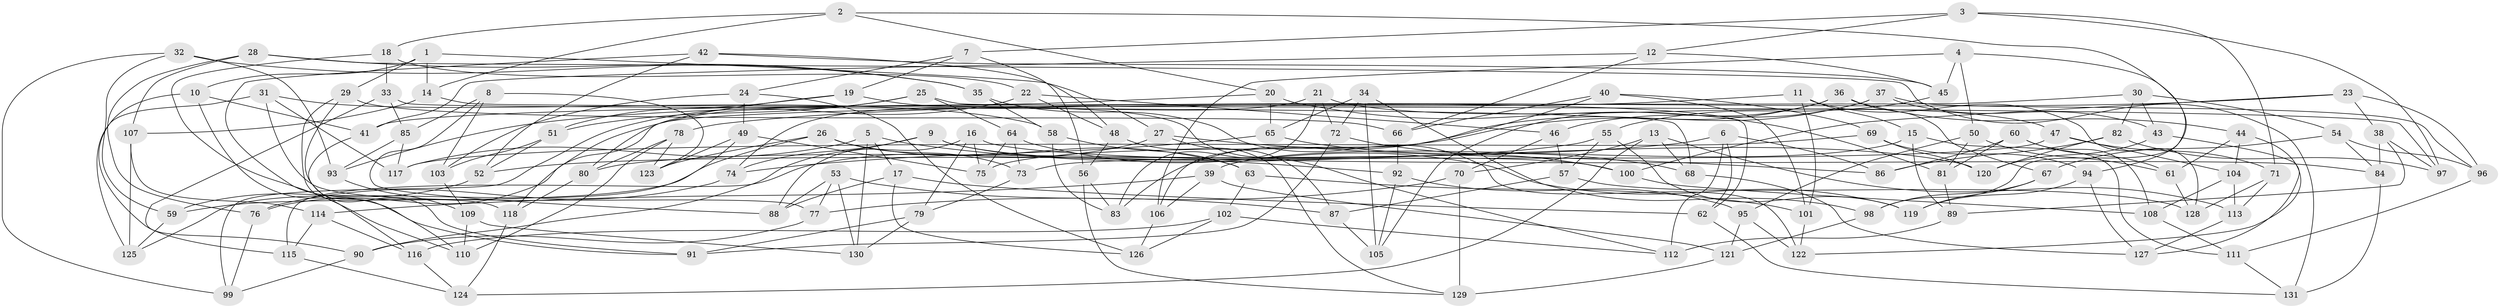 // Generated by graph-tools (version 1.1) at 2025/26/03/09/25 03:26:52]
// undirected, 131 vertices, 262 edges
graph export_dot {
graph [start="1"]
  node [color=gray90,style=filled];
  1;
  2;
  3;
  4;
  5;
  6;
  7;
  8;
  9;
  10;
  11;
  12;
  13;
  14;
  15;
  16;
  17;
  18;
  19;
  20;
  21;
  22;
  23;
  24;
  25;
  26;
  27;
  28;
  29;
  30;
  31;
  32;
  33;
  34;
  35;
  36;
  37;
  38;
  39;
  40;
  41;
  42;
  43;
  44;
  45;
  46;
  47;
  48;
  49;
  50;
  51;
  52;
  53;
  54;
  55;
  56;
  57;
  58;
  59;
  60;
  61;
  62;
  63;
  64;
  65;
  66;
  67;
  68;
  69;
  70;
  71;
  72;
  73;
  74;
  75;
  76;
  77;
  78;
  79;
  80;
  81;
  82;
  83;
  84;
  85;
  86;
  87;
  88;
  89;
  90;
  91;
  92;
  93;
  94;
  95;
  96;
  97;
  98;
  99;
  100;
  101;
  102;
  103;
  104;
  105;
  106;
  107;
  108;
  109;
  110;
  111;
  112;
  113;
  114;
  115;
  116;
  117;
  118;
  119;
  120;
  121;
  122;
  123;
  124;
  125;
  126;
  127;
  128;
  129;
  130;
  131;
  1 -- 14;
  1 -- 29;
  1 -- 10;
  1 -- 27;
  2 -- 20;
  2 -- 14;
  2 -- 18;
  2 -- 98;
  3 -- 7;
  3 -- 97;
  3 -- 12;
  3 -- 71;
  4 -- 50;
  4 -- 45;
  4 -- 94;
  4 -- 106;
  5 -- 117;
  5 -- 17;
  5 -- 92;
  5 -- 130;
  6 -- 62;
  6 -- 52;
  6 -- 112;
  6 -- 86;
  7 -- 24;
  7 -- 56;
  7 -- 19;
  8 -- 88;
  8 -- 103;
  8 -- 85;
  8 -- 123;
  9 -- 90;
  9 -- 120;
  9 -- 100;
  9 -- 74;
  10 -- 41;
  10 -- 91;
  10 -- 115;
  11 -- 128;
  11 -- 101;
  11 -- 15;
  11 -- 93;
  12 -- 41;
  12 -- 66;
  12 -- 45;
  13 -- 124;
  13 -- 70;
  13 -- 68;
  13 -- 113;
  14 -- 107;
  14 -- 97;
  15 -- 89;
  15 -- 111;
  15 -- 39;
  16 -- 84;
  16 -- 88;
  16 -- 79;
  16 -- 75;
  17 -- 88;
  17 -- 126;
  17 -- 62;
  18 -- 22;
  18 -- 33;
  18 -- 110;
  19 -- 51;
  19 -- 80;
  19 -- 112;
  20 -- 41;
  20 -- 65;
  20 -- 81;
  21 -- 74;
  21 -- 83;
  21 -- 72;
  21 -- 47;
  22 -- 99;
  22 -- 48;
  22 -- 46;
  23 -- 38;
  23 -- 96;
  23 -- 78;
  23 -- 100;
  24 -- 126;
  24 -- 103;
  24 -- 49;
  25 -- 51;
  25 -- 62;
  25 -- 64;
  25 -- 118;
  26 -- 59;
  26 -- 63;
  26 -- 123;
  26 -- 73;
  27 -- 86;
  27 -- 115;
  27 -- 87;
  28 -- 76;
  28 -- 107;
  28 -- 35;
  28 -- 131;
  29 -- 66;
  29 -- 116;
  29 -- 91;
  30 -- 76;
  30 -- 54;
  30 -- 43;
  30 -- 82;
  31 -- 125;
  31 -- 117;
  31 -- 58;
  31 -- 77;
  32 -- 93;
  32 -- 99;
  32 -- 35;
  32 -- 59;
  33 -- 90;
  33 -- 85;
  33 -- 68;
  34 -- 65;
  34 -- 98;
  34 -- 72;
  34 -- 105;
  35 -- 58;
  35 -- 122;
  36 -- 67;
  36 -- 105;
  36 -- 44;
  36 -- 83;
  37 -- 43;
  37 -- 46;
  37 -- 75;
  37 -- 96;
  38 -- 84;
  38 -- 89;
  38 -- 97;
  39 -- 121;
  39 -- 114;
  39 -- 106;
  40 -- 66;
  40 -- 101;
  40 -- 106;
  40 -- 69;
  41 -- 110;
  42 -- 118;
  42 -- 52;
  42 -- 48;
  42 -- 45;
  43 -- 127;
  43 -- 120;
  44 -- 61;
  44 -- 104;
  44 -- 122;
  45 -- 55;
  46 -- 70;
  46 -- 57;
  47 -- 104;
  47 -- 73;
  47 -- 71;
  48 -- 129;
  48 -- 56;
  49 -- 75;
  49 -- 123;
  49 -- 125;
  50 -- 61;
  50 -- 81;
  50 -- 95;
  51 -- 103;
  51 -- 52;
  52 -- 59;
  53 -- 77;
  53 -- 88;
  53 -- 130;
  53 -- 87;
  54 -- 67;
  54 -- 84;
  54 -- 96;
  55 -- 119;
  55 -- 80;
  55 -- 57;
  56 -- 129;
  56 -- 83;
  57 -- 128;
  57 -- 87;
  58 -- 83;
  58 -- 63;
  59 -- 125;
  60 -- 108;
  60 -- 86;
  60 -- 61;
  60 -- 81;
  61 -- 128;
  62 -- 131;
  63 -- 101;
  63 -- 102;
  64 -- 73;
  64 -- 119;
  64 -- 75;
  65 -- 74;
  65 -- 68;
  66 -- 92;
  67 -- 98;
  67 -- 119;
  68 -- 127;
  69 -- 94;
  69 -- 120;
  69 -- 117;
  70 -- 77;
  70 -- 129;
  71 -- 113;
  71 -- 128;
  72 -- 100;
  72 -- 91;
  73 -- 79;
  74 -- 76;
  76 -- 99;
  77 -- 90;
  78 -- 110;
  78 -- 123;
  78 -- 80;
  79 -- 130;
  79 -- 91;
  80 -- 118;
  81 -- 89;
  82 -- 97;
  82 -- 86;
  82 -- 120;
  84 -- 131;
  85 -- 117;
  85 -- 93;
  87 -- 105;
  89 -- 112;
  90 -- 99;
  92 -- 95;
  92 -- 105;
  93 -- 109;
  94 -- 119;
  94 -- 127;
  95 -- 121;
  95 -- 122;
  96 -- 111;
  98 -- 121;
  100 -- 108;
  101 -- 122;
  102 -- 126;
  102 -- 112;
  102 -- 116;
  103 -- 109;
  104 -- 113;
  104 -- 108;
  106 -- 126;
  107 -- 125;
  107 -- 114;
  108 -- 111;
  109 -- 130;
  109 -- 110;
  111 -- 131;
  113 -- 127;
  114 -- 116;
  114 -- 115;
  115 -- 124;
  116 -- 124;
  118 -- 124;
  121 -- 129;
}
